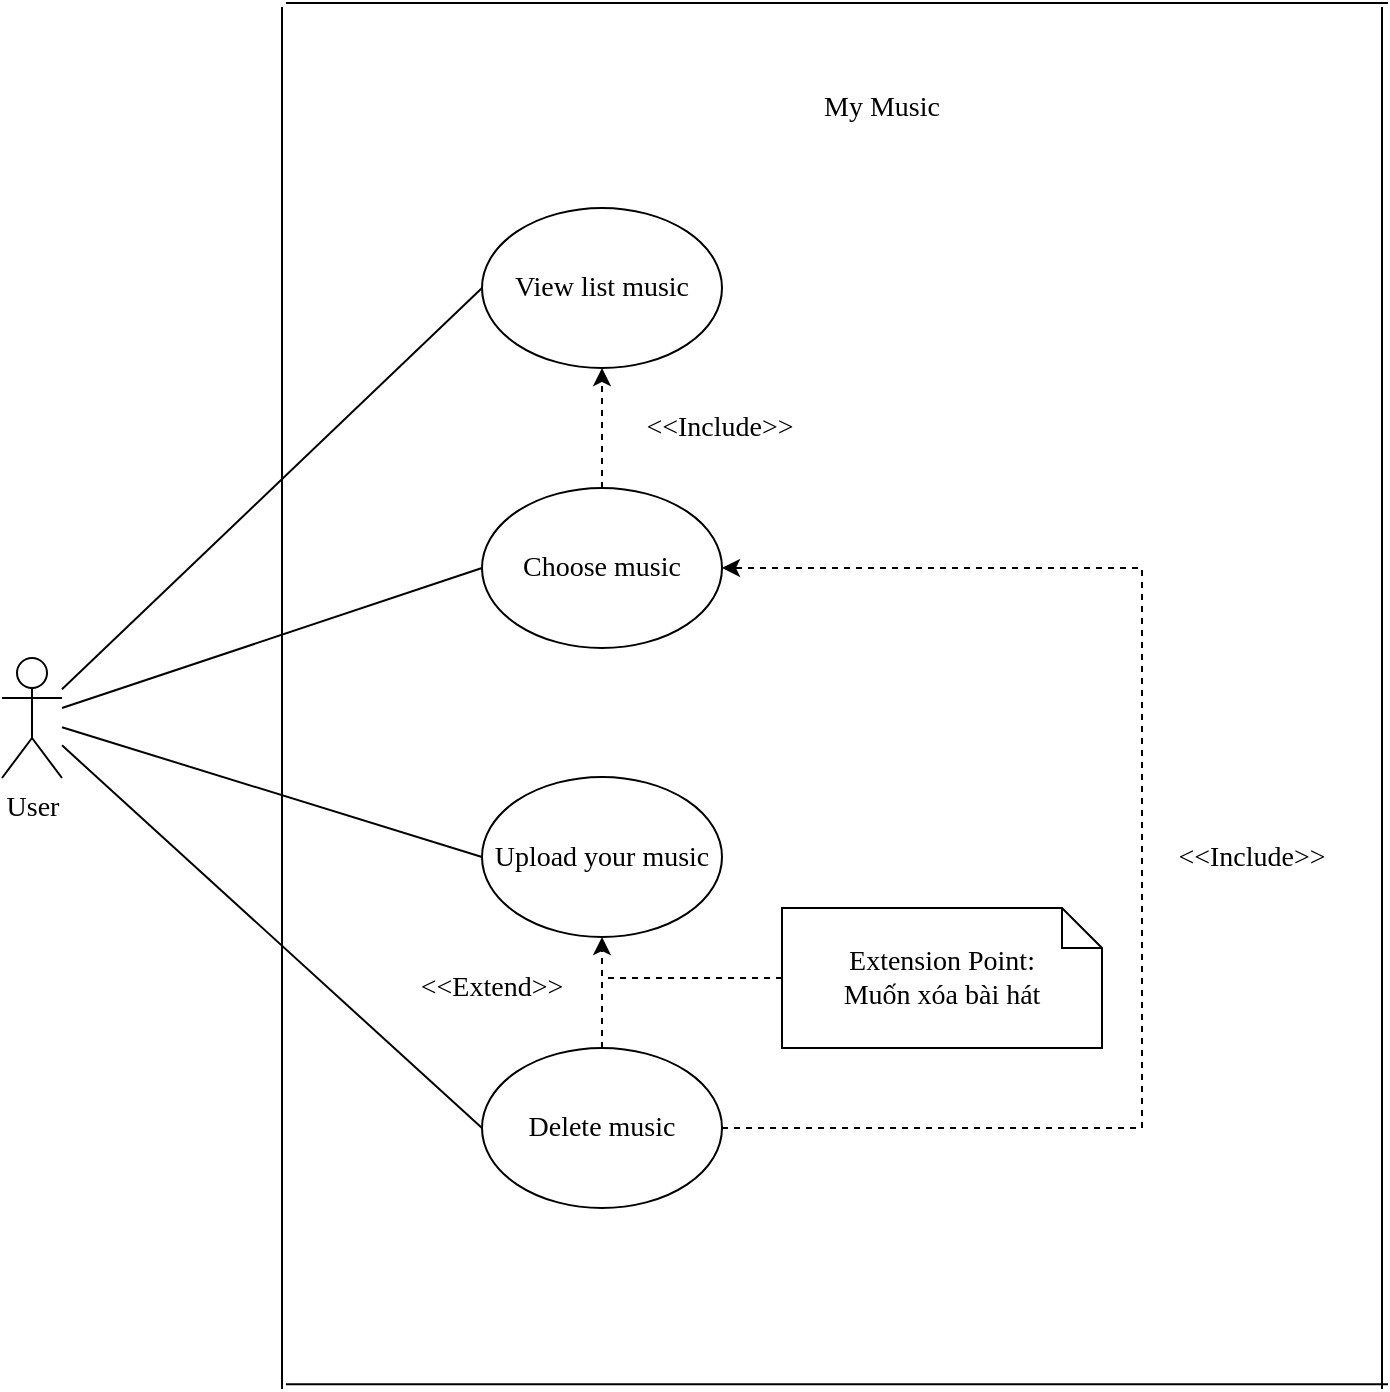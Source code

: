 <mxfile version="13.10.2" type="google"><diagram id="r81V3_v0pIZzjxZj5mdL" name="Page-1"><mxGraphModel dx="1016" dy="567" grid="1" gridSize="10" guides="1" tooltips="1" connect="1" arrows="1" fold="1" page="1" pageScale="1" pageWidth="827" pageHeight="1169" math="0" shadow="0"><root><mxCell id="0"/><mxCell id="1" parent="0"/><mxCell id="WhQaKax38JQueSHRca1N-6" style="edgeStyle=none;rounded=0;orthogonalLoop=1;jettySize=auto;html=1;entryX=0;entryY=0.5;entryDx=0;entryDy=0;endArrow=none;endFill=0;fontFamily=Verdana;fontSize=14;" edge="1" parent="1" source="WhQaKax38JQueSHRca1N-1" target="WhQaKax38JQueSHRca1N-2"><mxGeometry relative="1" as="geometry"/></mxCell><mxCell id="WhQaKax38JQueSHRca1N-7" style="edgeStyle=none;rounded=0;orthogonalLoop=1;jettySize=auto;html=1;entryX=0;entryY=0.5;entryDx=0;entryDy=0;endArrow=none;endFill=0;fontFamily=Verdana;fontSize=14;" edge="1" parent="1" source="WhQaKax38JQueSHRca1N-1" target="WhQaKax38JQueSHRca1N-3"><mxGeometry relative="1" as="geometry"/></mxCell><mxCell id="WhQaKax38JQueSHRca1N-8" style="edgeStyle=none;rounded=0;orthogonalLoop=1;jettySize=auto;html=1;entryX=0;entryY=0.5;entryDx=0;entryDy=0;endArrow=none;endFill=0;fontFamily=Verdana;fontSize=14;" edge="1" parent="1" source="WhQaKax38JQueSHRca1N-1" target="WhQaKax38JQueSHRca1N-4"><mxGeometry relative="1" as="geometry"/></mxCell><mxCell id="WhQaKax38JQueSHRca1N-9" style="edgeStyle=none;rounded=0;orthogonalLoop=1;jettySize=auto;html=1;entryX=0;entryY=0.5;entryDx=0;entryDy=0;endArrow=none;endFill=0;fontFamily=Verdana;fontSize=14;" edge="1" parent="1" source="WhQaKax38JQueSHRca1N-1" target="WhQaKax38JQueSHRca1N-5"><mxGeometry relative="1" as="geometry"/></mxCell><mxCell id="WhQaKax38JQueSHRca1N-1" value="User" style="shape=umlActor;verticalLabelPosition=bottom;verticalAlign=top;html=1;outlineConnect=0;fontSize=14;fontFamily=Verdana;" vertex="1" parent="1"><mxGeometry x="100" y="525" width="30" height="60" as="geometry"/></mxCell><mxCell id="WhQaKax38JQueSHRca1N-2" value="View list music" style="ellipse;whiteSpace=wrap;html=1;fontFamily=Verdana;fontSize=14;" vertex="1" parent="1"><mxGeometry x="340" y="300" width="120" height="80" as="geometry"/></mxCell><mxCell id="WhQaKax38JQueSHRca1N-10" style="edgeStyle=none;rounded=0;orthogonalLoop=1;jettySize=auto;html=1;endArrow=classic;endFill=1;dashed=1;fontFamily=Verdana;fontSize=14;" edge="1" parent="1" source="WhQaKax38JQueSHRca1N-3" target="WhQaKax38JQueSHRca1N-2"><mxGeometry relative="1" as="geometry"/></mxCell><mxCell id="WhQaKax38JQueSHRca1N-3" value="Choose music" style="ellipse;whiteSpace=wrap;html=1;fontFamily=Verdana;fontSize=14;" vertex="1" parent="1"><mxGeometry x="340" y="440" width="120" height="80" as="geometry"/></mxCell><mxCell id="WhQaKax38JQueSHRca1N-4" value="Upload your music" style="ellipse;whiteSpace=wrap;html=1;fontFamily=Verdana;fontSize=14;" vertex="1" parent="1"><mxGeometry x="340" y="584.5" width="120" height="80" as="geometry"/></mxCell><mxCell id="WhQaKax38JQueSHRca1N-11" style="edgeStyle=orthogonalEdgeStyle;rounded=0;orthogonalLoop=1;jettySize=auto;html=1;entryX=1;entryY=0.5;entryDx=0;entryDy=0;dashed=1;endArrow=classic;endFill=1;fontFamily=Verdana;fontSize=14;" edge="1" parent="1" source="WhQaKax38JQueSHRca1N-5" target="WhQaKax38JQueSHRca1N-3"><mxGeometry relative="1" as="geometry"><Array as="points"><mxPoint x="670" y="760"/><mxPoint x="670" y="480"/></Array></mxGeometry></mxCell><mxCell id="WhQaKax38JQueSHRca1N-12" style="edgeStyle=orthogonalEdgeStyle;rounded=0;orthogonalLoop=1;jettySize=auto;html=1;entryX=0.5;entryY=1;entryDx=0;entryDy=0;dashed=1;endArrow=classic;endFill=1;fontFamily=Verdana;fontSize=14;" edge="1" parent="1" source="WhQaKax38JQueSHRca1N-5" target="WhQaKax38JQueSHRca1N-4"><mxGeometry relative="1" as="geometry"/></mxCell><mxCell id="WhQaKax38JQueSHRca1N-5" value="Delete music" style="ellipse;whiteSpace=wrap;html=1;fontFamily=Verdana;fontSize=14;" vertex="1" parent="1"><mxGeometry x="340" y="720" width="120" height="80" as="geometry"/></mxCell><mxCell id="WhQaKax38JQueSHRca1N-14" value="&amp;lt;&amp;lt;Extend&amp;gt;&amp;gt;" style="text;html=1;strokeColor=none;fillColor=none;align=center;verticalAlign=middle;whiteSpace=wrap;rounded=0;fontFamily=Verdana;fontSize=14;" vertex="1" parent="1"><mxGeometry x="300" y="680" width="90" height="20" as="geometry"/></mxCell><mxCell id="WhQaKax38JQueSHRca1N-15" value="&amp;lt;&amp;lt;Include&amp;gt;&amp;gt;" style="text;html=1;strokeColor=none;fillColor=none;align=center;verticalAlign=middle;whiteSpace=wrap;rounded=0;fontFamily=Verdana;fontSize=14;" vertex="1" parent="1"><mxGeometry x="680" y="614.5" width="90" height="20" as="geometry"/></mxCell><mxCell id="WhQaKax38JQueSHRca1N-17" style="edgeStyle=orthogonalEdgeStyle;rounded=0;orthogonalLoop=1;jettySize=auto;html=1;dashed=1;endArrow=none;endFill=0;fontFamily=Verdana;fontSize=14;" edge="1" parent="1" source="WhQaKax38JQueSHRca1N-16"><mxGeometry relative="1" as="geometry"><mxPoint x="400" y="685" as="targetPoint"/></mxGeometry></mxCell><mxCell id="WhQaKax38JQueSHRca1N-16" value="Extension Point:&lt;br style=&quot;font-size: 14px&quot;&gt;Muốn xóa bài hát" style="shape=note;size=20;whiteSpace=wrap;html=1;fontFamily=Verdana;fontSize=14;" vertex="1" parent="1"><mxGeometry x="490" y="650" width="160" height="70" as="geometry"/></mxCell><mxCell id="WhQaKax38JQueSHRca1N-18" value="&amp;lt;&amp;lt;Include&amp;gt;&amp;gt;" style="text;html=1;strokeColor=none;fillColor=none;align=center;verticalAlign=middle;whiteSpace=wrap;rounded=0;fontFamily=Verdana;fontSize=14;" vertex="1" parent="1"><mxGeometry x="414" y="400" width="90" height="20" as="geometry"/></mxCell><mxCell id="WhQaKax38JQueSHRca1N-19" value="" style="shape=partialRectangle;whiteSpace=wrap;html=1;top=0;bottom=0;fillColor=none;fontFamily=Verdana;fontSize=14;" vertex="1" parent="1"><mxGeometry x="240" y="200" width="550" height="690" as="geometry"/></mxCell><mxCell id="WhQaKax38JQueSHRca1N-20" value="" style="shape=partialRectangle;whiteSpace=wrap;html=1;top=0;bottom=0;fillColor=none;fontFamily=Verdana;fontSize=14;rotation=90;" vertex="1" parent="1"><mxGeometry x="172.17" y="267.77" width="690.6" height="550.04" as="geometry"/></mxCell><mxCell id="WhQaKax38JQueSHRca1N-21" value="My Music" style="text;html=1;strokeColor=none;fillColor=none;align=center;verticalAlign=middle;whiteSpace=wrap;rounded=0;fontFamily=Verdana;fontSize=14;" vertex="1" parent="1"><mxGeometry x="490" y="240" width="100" height="20" as="geometry"/></mxCell></root></mxGraphModel></diagram></mxfile>